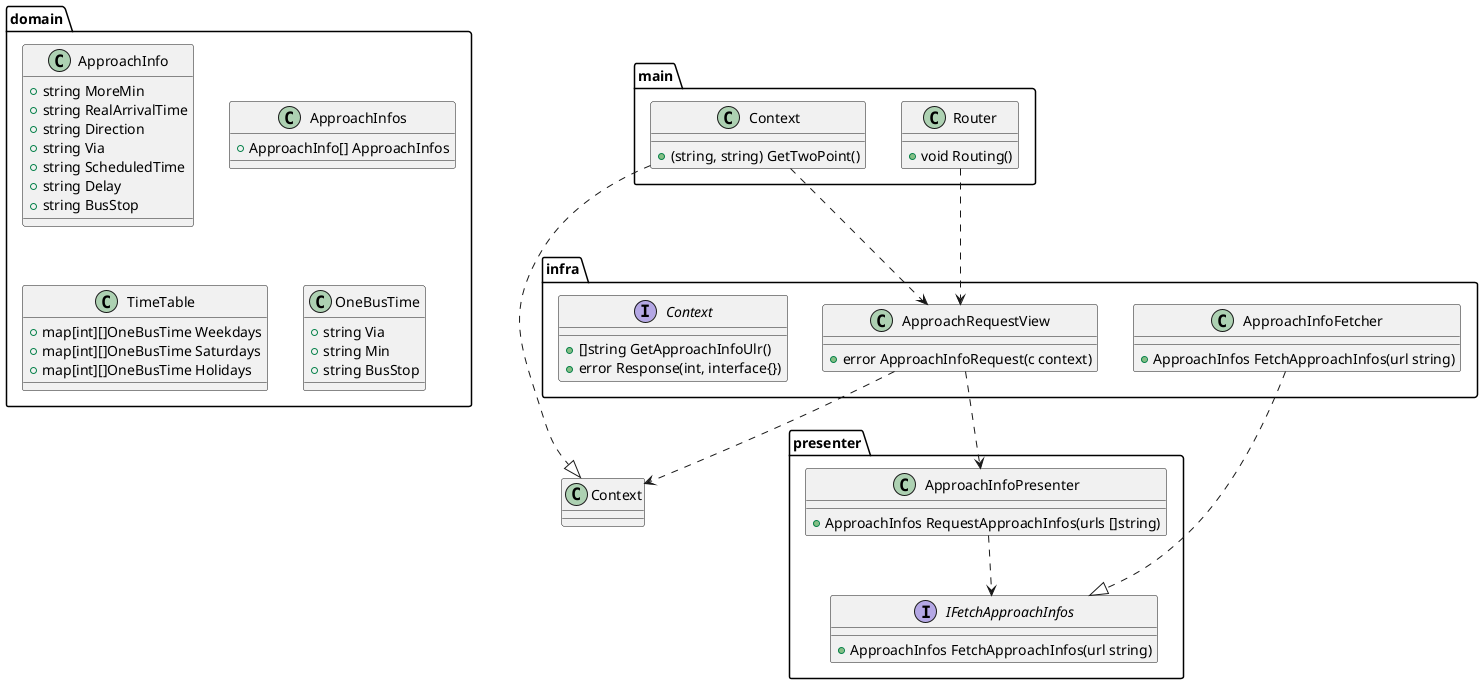 @startuml アーキテクチャ設計
package domain {
    class ApproachInfo {
        + string MoreMin
        + string RealArrivalTime
        + string Direction
        + string Via
        + string ScheduledTime 
        + string Delay
        + string BusStop
    }

    class ApproachInfos {
        + ApproachInfo[] ApproachInfos
    }

    class TimeTable {
        + map[int][]OneBusTime Weekdays
        + map[int][]OneBusTime Saturdays
        + map[int][]OneBusTime Holidays
    }

    class OneBusTime {
        + string Via
        + string Min
        + string BusStop
    }
}

package presenter {
    class ApproachInfoPresenter {
        + ApproachInfos RequestApproachInfos(urls []string)
    }

    interface IFetchApproachInfos {
        + ApproachInfos FetchApproachInfos(url string)
    }
}

package infra {
    class ApproachRequestView {
        + error ApproachInfoRequest(c context)
    }

    class ApproachInfoFetcher {
        + ApproachInfos FetchApproachInfos(url string)
    }

    interface Context {
        + []string GetApproachInfoUlr()
        + error Response(int, interface{})
    }
}

package main {
    class main.Context {
        + (string, string) GetTwoPoint()
    }

    class Router {
        + void Routing()
    }
}

main.Context ..|> Context
main.Context ..> ApproachRequestView
ApproachRequestView ..> Context
Router ..> ApproachRequestView
ApproachRequestView ..> ApproachInfoPresenter
ApproachInfoPresenter ..> IFetchApproachInfos
ApproachInfoFetcher ..|> IFetchApproachInfos

@enduml